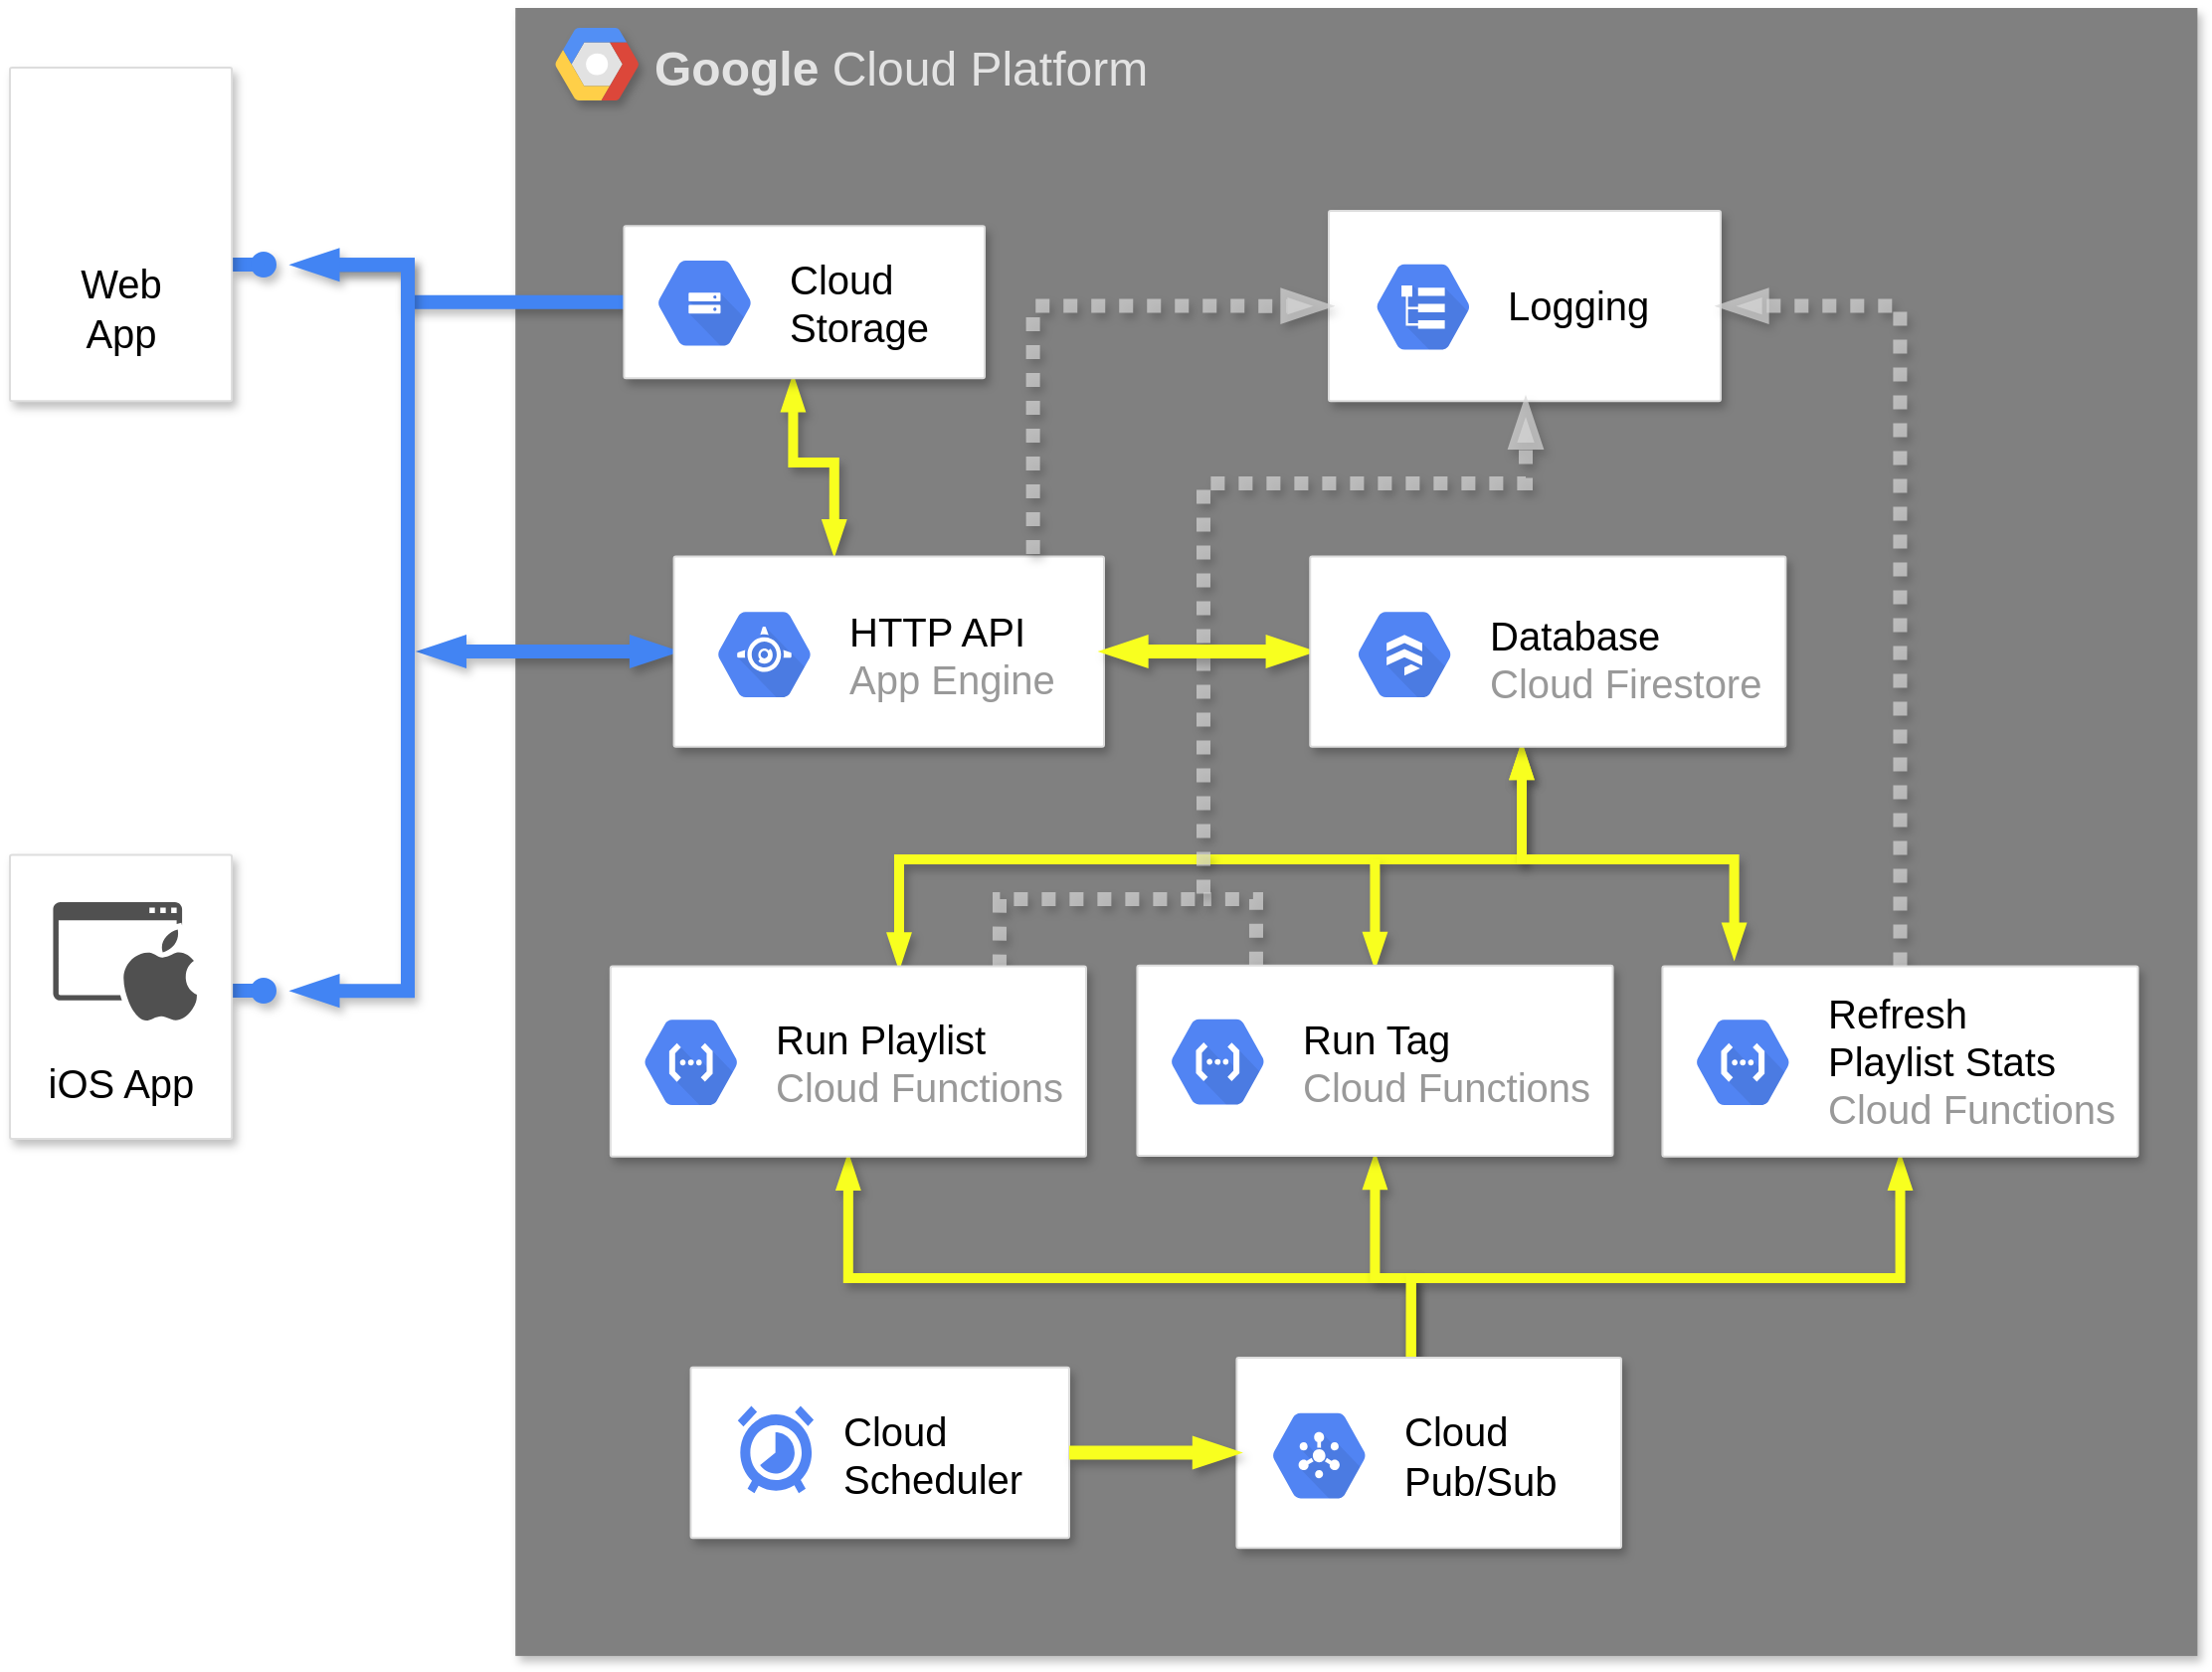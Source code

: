 <mxfile version="14.2.5" type="device"><diagram id="f106602c-feb2-e66a-4537-3a34d633f6aa" name="Page-1"><mxGraphModel dx="1718" dy="970" grid="1" gridSize="10" guides="1" tooltips="1" connect="1" arrows="1" fold="1" page="1" pageScale="1" pageWidth="1654" pageHeight="1169" background="#ffffff" math="0" shadow="0"><root><mxCell id="0"/><mxCell id="1" parent="0"/><mxCell id="14" value="&lt;font color=&quot;#e3e3e3&quot;&gt;&lt;b style=&quot;font-size: 24px&quot;&gt;Google &lt;/b&gt;Cloud Platform&lt;/font&gt;" style="strokeColor=none;shadow=1;gradientColor=none;fontSize=24;align=left;spacing=10;fontColor=#717171;9E9E9E;verticalAlign=top;spacingTop=2;fontStyle=0;spacingLeft=60;html=1;fillColor=#808080;" parent="1" vertex="1"><mxGeometry x="314.11" y="50" width="845.58" height="828.44" as="geometry"/></mxCell><mxCell id="15" value="" style="shape=mxgraph.gcp2.google_cloud_platform;fillColor=#F6F6F6;strokeColor=none;shadow=1;gradientColor=none;aspect=fixed;" parent="14" vertex="1"><mxGeometry width="42" height="36.53" relative="1" as="geometry"><mxPoint x="20" y="10" as="offset"/></mxGeometry></mxCell><mxCell id="8lsALIDaT8kiG6ihRraC-82" value="" style="group" parent="14" vertex="1" connectable="0"><mxGeometry x="88.173" y="683.397" width="190.214" height="85.703" as="geometry"/></mxCell><mxCell id="8lsALIDaT8kiG6ihRraC-85" value="" style="group" parent="8lsALIDaT8kiG6ihRraC-82" vertex="1" connectable="0"><mxGeometry width="190.214" height="85.703" as="geometry"/></mxCell><mxCell id="8lsALIDaT8kiG6ihRraC-83" value="" style="strokeColor=#dddddd;fillColor=#ffffff;shadow=1;strokeWidth=1;rounded=1;absoluteArcSize=1;arcSize=2;fontSize=14;fontColor=#808080;align=left;html=1;" parent="8lsALIDaT8kiG6ihRraC-85" vertex="1"><mxGeometry width="190.214" height="85.703" as="geometry"/></mxCell><mxCell id="8lsALIDaT8kiG6ihRraC-81" value="&lt;div style=&quot;font-size: 20px&quot;&gt;&lt;font style=&quot;font-size: 20px&quot; color=&quot;#000000&quot;&gt;Cloud &lt;br&gt;&lt;/font&gt;&lt;/div&gt;&lt;div style=&quot;font-size: 20px&quot;&gt;&lt;font style=&quot;font-size: 20px&quot; color=&quot;#000000&quot;&gt;Scheduler&lt;/font&gt;&lt;/div&gt;" style="html=1;fillColor=#5184F3;strokeColor=none;verticalAlign=middle;labelPosition=right;verticalLabelPosition=middle;align=left;fontSize=11;fontStyle=0;fontColor=#999999;shape=mxgraph.gcp2.cloud_scheduler;aspect=fixed;spacing=15;spacingBottom=0;spacingTop=4;" parent="8lsALIDaT8kiG6ihRraC-85" vertex="1"><mxGeometry x="23.604" y="19.365" width="38.158" height="43.881" as="geometry"/></mxCell><mxCell id="mxO5QfccDcVg1GCDHjr2-19" value="" style="fontSize=12;html=1;endArrow=blockThin;endFill=1;rounded=0;strokeWidth=5;endSize=4;startSize=4;dashed=0;startArrow=blockThin;startFill=1;edgeStyle=orthogonalEdgeStyle;exitX=0.5;exitY=1;exitDx=0;exitDy=0;strokeColor=#F8FF1F;shadow=1;" parent="14" edge="1"><mxGeometry x="-437.39" y="-111.56" width="100" as="geometry"><mxPoint x="139.61" y="186.11" as="sourcePoint"/><mxPoint x="160.267" y="274.128" as="targetPoint"/><Array as="points"><mxPoint x="139.61" y="228.44"/><mxPoint x="160.61" y="228.44"/></Array></mxGeometry></mxCell><mxCell id="mxO5QfccDcVg1GCDHjr2-24" value="" style="fontSize=12;html=1;endArrow=blockThin;endFill=1;rounded=0;strokeWidth=5;endSize=4;startSize=4;dashed=0;startArrow=blockThin;startFill=1;edgeStyle=orthogonalEdgeStyle;strokeColor=#F8FF1F;shadow=1;" parent="14" edge="1"><mxGeometry x="-437.39" y="-111.56" width="100" as="geometry"><mxPoint x="192.89" y="481.757" as="sourcePoint"/><mxPoint x="505.89" y="371" as="targetPoint"/><Array as="points"><mxPoint x="192.89" y="428"/><mxPoint x="505.89" y="428"/><mxPoint x="505.89" y="371"/></Array></mxGeometry></mxCell><mxCell id="mxO5QfccDcVg1GCDHjr2-25" value="" style="fontSize=12;html=1;endArrow=blockThin;endFill=1;rounded=0;strokeWidth=5;endSize=4;startSize=4;dashed=0;startArrow=blockThin;startFill=1;edgeStyle=orthogonalEdgeStyle;exitX=0.151;exitY=-0.051;exitDx=0;exitDy=0;exitPerimeter=0;strokeColor=#F8FF1F;shadow=1;" parent="14" edge="1"><mxGeometry x="-437.39" y="-111.56" width="100" as="geometry"><mxPoint x="612.707" y="476.88" as="sourcePoint"/><mxPoint x="505.89" y="371" as="targetPoint"/><Array as="points"><mxPoint x="612.89" y="428"/><mxPoint x="505.89" y="428"/><mxPoint x="505.89" y="371"/></Array></mxGeometry></mxCell><mxCell id="mxO5QfccDcVg1GCDHjr2-26" value="" style="fontSize=12;html=1;endArrow=none;endFill=0;rounded=0;strokeWidth=5;endSize=4;startSize=4;dashed=0;startArrow=blockThin;startFill=1;edgeStyle=orthogonalEdgeStyle;exitX=0.5;exitY=0;exitDx=0;exitDy=0;strokeColor=#F8FF1F;shadow=1;" parent="14" edge="1"><mxGeometry width="100" relative="1" as="geometry"><mxPoint x="432.139" y="481.437" as="sourcePoint"/><mxPoint x="431.89" y="428" as="targetPoint"/><Array as="points"><mxPoint x="432" y="428"/></Array></mxGeometry></mxCell><mxCell id="mxO5QfccDcVg1GCDHjr2-27" value="" style="fontSize=12;html=1;endArrow=blockThin;endFill=1;rounded=0;strokeWidth=5;endSize=4;startSize=4;dashed=0;startArrow=none;startFill=0;edgeStyle=orthogonalEdgeStyle;entryX=0.5;entryY=1;entryDx=0;entryDy=0;exitX=0.5;exitY=0;exitDx=0;exitDy=0;strokeColor=#F8FF1F;shadow=1;" parent="14" edge="1"><mxGeometry x="-437.39" y="-111.56" width="100" as="geometry"><mxPoint x="450.269" y="678.438" as="sourcePoint"/><mxPoint x="167.339" y="577.382" as="targetPoint"/><Array as="points"><mxPoint x="450.61" y="638.44"/><mxPoint x="167.61" y="638.44"/></Array></mxGeometry></mxCell><mxCell id="mxO5QfccDcVg1GCDHjr2-28" value="" style="fontSize=12;html=1;endArrow=blockThin;endFill=1;rounded=0;strokeWidth=5;endSize=4;startSize=4;dashed=0;startArrow=none;startFill=0;edgeStyle=orthogonalEdgeStyle;entryX=0.5;entryY=1;entryDx=0;entryDy=0;exitX=0.5;exitY=0;exitDx=0;exitDy=0;strokeColor=#F8FF1F;shadow=1;" parent="14" edge="1"><mxGeometry width="100" relative="1" as="geometry"><mxPoint x="450.269" y="678.438" as="sourcePoint"/><mxPoint x="432.139" y="577.062" as="targetPoint"/><Array as="points"><mxPoint x="450.61" y="638.44"/><mxPoint x="432.61" y="638.44"/></Array></mxGeometry></mxCell><mxCell id="mxO5QfccDcVg1GCDHjr2-29" value="" style="fontSize=12;html=1;endArrow=blockThin;endFill=1;rounded=0;strokeWidth=5;endSize=4;startSize=4;dashed=0;startArrow=none;startFill=0;edgeStyle=orthogonalEdgeStyle;entryX=0.5;entryY=1;entryDx=0;entryDy=0;exitX=0.5;exitY=0;exitDx=0;exitDy=0;strokeColor=#F8FF1F;shadow=1;" parent="14" edge="1"><mxGeometry x="-437.39" y="-111.56" width="100" as="geometry"><mxPoint x="450.269" y="678.438" as="sourcePoint"/><mxPoint x="696.14" y="577.382" as="targetPoint"/><Array as="points"><mxPoint x="450.61" y="638.44"/><mxPoint x="696.61" y="638.44"/></Array></mxGeometry></mxCell><mxCell id="s_s0l-k6nuG59X-f9sbi-23" style="edgeStyle=orthogonalEdgeStyle;rounded=0;orthogonalLoop=1;jettySize=auto;html=1;startArrow=none;startFill=0;endArrow=none;endFill=0;strokeWidth=7;dashed=1;opacity=70;dashPattern=1 1;exitX=0.25;exitY=0;exitDx=0;exitDy=0;strokeColor=#D6D6D6;shadow=1;" parent="1" source="s_s0l-k6nuG59X-f9sbi-19" edge="1"><mxGeometry relative="1" as="geometry"><mxPoint x="567.471" y="542.809" as="sourcePoint"/><Array as="points"><mxPoint x="686.72" y="498.44"/></Array><mxPoint x="660" y="498" as="targetPoint"/></mxGeometry></mxCell><mxCell id="s_s0l-k6nuG59X-f9sbi-19" value="" style="strokeColor=#dddddd;shadow=1;strokeWidth=1;rounded=1;absoluteArcSize=1;arcSize=2;fillColor=#ffffff;" parent="1" vertex="1"><mxGeometry x="626.718" y="531.437" width="239.063" height="95.625" as="geometry"/></mxCell><mxCell id="s_s0l-k6nuG59X-f9sbi-20" value="&lt;div style=&quot;font-size: 20px&quot;&gt;&lt;font color=&quot;#000000&quot; style=&quot;font-size: 20px&quot;&gt;Run Tag&lt;/font&gt;&lt;/div&gt;&lt;div style=&quot;font-size: 20px&quot;&gt;&lt;font style=&quot;font-size: 20px&quot;&gt;Cloud Functions&lt;/font&gt;&lt;/div&gt;" style="dashed=0;connectable=0;html=1;fillColor=#5184F3;strokeColor=none;shape=mxgraph.gcp2.hexIcon;prIcon=cloud_functions;part=1;labelPosition=right;verticalLabelPosition=middle;align=left;verticalAlign=middle;spacingLeft=5;fontColor=#999999;fontSize=12;aspect=fixed;" parent="s_s0l-k6nuG59X-f9sbi-19" vertex="1"><mxGeometry y="0.5" width="71" height="63.03" relative="1" as="geometry"><mxPoint x="5" y="-31" as="offset"/></mxGeometry></mxCell><mxCell id="5" value="" style="edgeStyle=elbowEdgeStyle;fontSize=12;html=1;endArrow=oval;endFill=1;rounded=0;strokeWidth=7;endSize=6;startSize=4;dashed=0;elbow=vertical;strokeColor=#4284F3;shadow=1;" parent="1" edge="1"><mxGeometry x="-123.28" y="-61.56" width="100" as="geometry"><mxPoint x="171.564" y="179.022" as="sourcePoint"/><mxPoint x="187.502" y="179.096" as="targetPoint"/></mxGeometry></mxCell><mxCell id="11" value="" style="edgeStyle=elbowEdgeStyle;fontSize=12;html=1;endArrow=oval;endFill=1;rounded=0;strokeWidth=7;endSize=6;startSize=4;dashed=0;elbow=vertical;strokeColor=#4284F3;shadow=1;" parent="1" edge="1"><mxGeometry x="-123.28" y="-61.56" width="100" as="geometry"><mxPoint x="171.564" y="544.048" as="sourcePoint"/><mxPoint x="187.502" y="544.065" as="targetPoint"/><Array as="points"/></mxGeometry></mxCell><mxCell id="3" value="&lt;font style=&quot;font-size: 20px&quot; color=&quot;#000000&quot;&gt;Web&lt;br&gt;App&lt;/font&gt;" style="strokeColor=#dddddd;fillColor=#ffffff;shadow=1;strokeWidth=1;rounded=1;absoluteArcSize=1;arcSize=2;labelPosition=center;verticalLabelPosition=middle;align=center;verticalAlign=bottom;spacingLeft=0;fontColor=#999999;fontSize=17;whiteSpace=wrap;spacingBottom=2;html=1;spacing=20;spacingTop=0;" parent="1" vertex="1"><mxGeometry x="60" y="80" width="111.56" height="167.63" as="geometry"/></mxCell><mxCell id="9" value="&lt;font style=&quot;font-size: 20px&quot; color=&quot;#000000&quot;&gt;iOS App&lt;/font&gt;" style="strokeColor=#dddddd;fillColor=#ffffff;shadow=1;strokeWidth=1;rounded=1;absoluteArcSize=1;arcSize=2;labelPosition=center;verticalLabelPosition=middle;align=center;verticalAlign=bottom;spacingLeft=0;fontColor=#999999;fontSize=17;whiteSpace=wrap;spacingBottom=2;html=1;spacing=13;" parent="1" vertex="1"><mxGeometry x="60" y="475.76" width="111.56" height="142.68" as="geometry"/></mxCell><mxCell id="8lsALIDaT8kiG6ihRraC-35" value="" style="fontSize=12;html=1;endArrow=blockThin;endFill=1;rounded=0;strokeWidth=7;endSize=4;startSize=4;dashed=0;startArrow=blockThin;startFill=1;edgeStyle=orthogonalEdgeStyle;exitX=0;exitY=0.5;exitDx=0;exitDy=0;strokeColor=#4284F3;shadow=1;" parent="1" source="8lsALIDaT8kiG6ihRraC-119" edge="1"><mxGeometry x="-123.28" y="-61.56" width="100" as="geometry"><mxPoint x="410.132" y="434.536" as="sourcePoint"/><mxPoint x="267.189" y="373.534" as="targetPoint"/><Array as="points"><mxPoint x="330" y="374"/><mxPoint x="330" y="374"/></Array></mxGeometry></mxCell><mxCell id="8lsALIDaT8kiG6ihRraC-73" value="" style="strokeColor=#dddddd;shadow=1;strokeWidth=1;rounded=1;absoluteArcSize=1;arcSize=2;" parent="1" vertex="1"><mxGeometry x="723" y="152" width="197" height="95.63" as="geometry"/></mxCell><mxCell id="8lsALIDaT8kiG6ihRraC-74" value="&lt;font style=&quot;font-size: 20px&quot; color=&quot;#000000&quot;&gt;Logging&lt;/font&gt;" style="dashed=0;connectable=0;html=1;fillColor=#5184F3;strokeColor=none;shape=mxgraph.gcp2.hexIcon;prIcon=logging;part=1;labelPosition=right;verticalLabelPosition=middle;align=left;verticalAlign=middle;spacingLeft=5;fontColor=#999999;fontSize=17;aspect=fixed;" parent="8lsALIDaT8kiG6ihRraC-73" vertex="1"><mxGeometry y="0.5" width="71" height="63.03" relative="1" as="geometry"><mxPoint x="12" y="-31" as="offset"/></mxGeometry></mxCell><mxCell id="8lsALIDaT8kiG6ihRraC-109" style="edgeStyle=orthogonalEdgeStyle;rounded=0;orthogonalLoop=1;jettySize=auto;html=1;startArrow=none;startFill=0;endArrow=blockThin;endFill=1;strokeWidth=7;dashed=1;opacity=70;dashPattern=1 1;exitX=0.818;exitY=0.011;exitDx=0;exitDy=0;exitPerimeter=0;strokeColor=#D6D6D6;shadow=1;" parent="1" source="6oZrSNU-p5ZtY50Uz7h8-22" target="8lsALIDaT8kiG6ihRraC-73" edge="1"><mxGeometry x="-123.28" y="-61.56" as="geometry"><mxPoint x="633.752" y="475.534" as="sourcePoint"/><Array as="points"><mxPoint x="558" y="498"/><mxPoint x="660" y="498"/><mxPoint x="660" y="289"/><mxPoint x="822" y="289"/></Array></mxGeometry></mxCell><mxCell id="8lsALIDaT8kiG6ihRraC-110" style="edgeStyle=orthogonalEdgeStyle;rounded=0;orthogonalLoop=1;jettySize=auto;html=1;entryX=1;entryY=0.5;entryDx=0;entryDy=0;startArrow=none;startFill=0;endArrow=blockThin;endFill=1;strokeWidth=7;dashed=1;opacity=70;dashPattern=1 1;exitX=0.5;exitY=0;exitDx=0;exitDy=0;strokeColor=#D6D6D6;shadow=1;" parent="1" source="8lsALIDaT8kiG6ihRraC-126" target="8lsALIDaT8kiG6ihRraC-73" edge="1"><mxGeometry x="-123.28" y="-61.56" as="geometry"><mxPoint x="985.72" y="508.44" as="sourcePoint"/><mxPoint x="769.221" y="263.565" as="targetPoint"/><Array as="points"><mxPoint x="1009.72" y="199.44"/></Array></mxGeometry></mxCell><mxCell id="8lsALIDaT8kiG6ihRraC-111" value="" style="fontSize=12;html=1;endArrow=none;endFill=0;rounded=0;strokeWidth=7;endSize=4;startSize=4;dashed=0;startArrow=none;startFill=0;edgeStyle=orthogonalEdgeStyle;entryX=0;entryY=0.5;entryDx=0;entryDy=0;strokeColor=#4284F3;shadow=1;" parent="1" target="Wl9pw2wOJoJ1_Y7RP210-21" edge="1"><mxGeometry x="-123.28" y="-61.56" width="100" as="geometry"><mxPoint x="219.377" y="179.096" as="sourcePoint"/><mxPoint x="372.727" y="179.686" as="targetPoint"/><Array as="points"><mxPoint x="260" y="179"/><mxPoint x="260" y="198"/></Array></mxGeometry></mxCell><mxCell id="8lsALIDaT8kiG6ihRraC-119" value="" style="strokeColor=#dddddd;shadow=1;strokeWidth=1;rounded=1;absoluteArcSize=1;arcSize=2;fillColor=#ffffff;" parent="1" vertex="1"><mxGeometry x="393.8" y="325.72" width="216.2" height="95.63" as="geometry"/></mxCell><mxCell id="8lsALIDaT8kiG6ihRraC-120" value="&lt;font style=&quot;font-size: 20px&quot;&gt;&lt;font style=&quot;font-size: 20px&quot; color=&quot;#000000&quot;&gt;HTTP API&lt;/font&gt;&lt;font style=&quot;font-size: 20px&quot;&gt;&lt;br&gt;App Engine&lt;/font&gt;&lt;/font&gt;" style="dashed=0;connectable=0;html=1;fillColor=#5184F3;strokeColor=none;shape=mxgraph.gcp2.hexIcon;prIcon=app_engine;part=1;labelPosition=right;verticalLabelPosition=middle;align=left;verticalAlign=middle;spacingLeft=5;fontColor=#999999;fontSize=12;aspect=fixed;" parent="8lsALIDaT8kiG6ihRraC-119" vertex="1"><mxGeometry y="0.5" width="71" height="63.03" relative="1" as="geometry"><mxPoint x="10" y="-30" as="offset"/></mxGeometry></mxCell><mxCell id="8lsALIDaT8kiG6ihRraC-105" value="" style="fontSize=12;html=1;endArrow=blockThin;endFill=1;rounded=0;strokeWidth=7;endSize=4;startSize=4;dashed=0;startArrow=blockThin;startFill=1;edgeStyle=orthogonalEdgeStyle;exitX=0;exitY=0.5;exitDx=0;exitDy=0;entryX=1;entryY=0.5;entryDx=0;entryDy=0;strokeColor=#F8FF1F;shadow=1;" parent="1" source="8lsALIDaT8kiG6ihRraC-124" target="8lsALIDaT8kiG6ihRraC-119" edge="1"><mxGeometry x="-123.28" y="-61.56" width="100" as="geometry"><mxPoint x="665.132" y="373.973" as="sourcePoint"/><mxPoint x="584.346" y="373.534" as="targetPoint"/><Array as="points"><mxPoint x="660" y="374"/><mxPoint x="660" y="374"/></Array></mxGeometry></mxCell><mxCell id="8lsALIDaT8kiG6ihRraC-124" value="" style="strokeColor=#dddddd;shadow=1;strokeWidth=1;rounded=1;absoluteArcSize=1;arcSize=2;fillColor=#ffffff;" parent="1" vertex="1"><mxGeometry x="713.627" y="325.721" width="239.063" height="95.625" as="geometry"/></mxCell><mxCell id="8lsALIDaT8kiG6ihRraC-125" value="&lt;font style=&quot;font-size: 20px&quot;&gt;&lt;font style=&quot;font-size: 20px&quot; color=&quot;#000000&quot;&gt;Database&lt;/font&gt;&lt;font style=&quot;font-size: 20px&quot;&gt;&lt;br&gt;Cloud Firestore&lt;/font&gt;&lt;/font&gt;" style="dashed=0;connectable=0;html=1;fillColor=#5184F3;strokeColor=none;shape=mxgraph.gcp2.hexIcon;prIcon=cloud_firestore;part=1;labelPosition=right;verticalLabelPosition=middle;align=left;verticalAlign=middle;spacingLeft=5;fontColor=#999999;fontSize=12;aspect=fixed;spacingTop=4;" parent="8lsALIDaT8kiG6ihRraC-124" vertex="1"><mxGeometry y="0.5" width="71" height="63.03" relative="1" as="geometry"><mxPoint x="12" y="-30" as="offset"/></mxGeometry></mxCell><mxCell id="8lsALIDaT8kiG6ihRraC-126" value="" style="strokeColor=#dddddd;shadow=1;strokeWidth=1;rounded=1;absoluteArcSize=1;arcSize=2;fillColor=#ffffff;" parent="1" vertex="1"><mxGeometry x="890.718" y="531.757" width="239.063" height="95.625" as="geometry"/></mxCell><mxCell id="8lsALIDaT8kiG6ihRraC-127" value="&lt;div style=&quot;font-size: 20px&quot;&gt;&lt;font color=&quot;#000000&quot; style=&quot;font-size: 20px&quot;&gt;Refresh&amp;nbsp;&lt;/font&gt;&lt;/div&gt;&lt;div style=&quot;font-size: 20px&quot;&gt;&lt;font color=&quot;#000000&quot; style=&quot;font-size: 20px&quot;&gt;Playlist Stats&lt;/font&gt;&lt;/div&gt;&lt;font style=&quot;font-size: 20px&quot;&gt;Cloud Functions&lt;/font&gt;" style="dashed=0;connectable=0;html=1;fillColor=#5184F3;strokeColor=none;shape=mxgraph.gcp2.hexIcon;prIcon=cloud_functions;part=1;labelPosition=right;verticalLabelPosition=middle;align=left;verticalAlign=middle;spacingLeft=5;fontColor=#999999;fontSize=17;aspect=fixed;" parent="8lsALIDaT8kiG6ihRraC-126" vertex="1"><mxGeometry y="0.5" width="71" height="63.03" relative="1" as="geometry"><mxPoint x="5" y="-31" as="offset"/></mxGeometry></mxCell><mxCell id="6oZrSNU-p5ZtY50Uz7h8-19" value="" style="strokeColor=#dddddd;shadow=1;strokeWidth=1;rounded=1;absoluteArcSize=1;arcSize=2;fillColor=#ffffff;" parent="1" vertex="1"><mxGeometry x="676.72" y="728.44" width="193.28" height="95.63" as="geometry"/></mxCell><mxCell id="6oZrSNU-p5ZtY50Uz7h8-20" value="&lt;font style=&quot;font-size: 20px&quot; color=&quot;#000000&quot;&gt;Cloud&lt;br&gt;Pub/Sub&lt;/font&gt;" style="dashed=0;connectable=0;html=1;fillColor=#5184F3;strokeColor=none;shape=mxgraph.gcp2.hexIcon;prIcon=cloud_pubsub;part=1;labelPosition=right;verticalLabelPosition=middle;align=left;verticalAlign=middle;spacingLeft=5;fontColor=#999999;fontSize=17;aspect=fixed;" parent="6oZrSNU-p5ZtY50Uz7h8-19" vertex="1"><mxGeometry y="0.5" width="71" height="63.03" relative="1" as="geometry"><mxPoint x="6" y="-30" as="offset"/></mxGeometry></mxCell><mxCell id="6oZrSNU-p5ZtY50Uz7h8-22" value="" style="strokeColor=#dddddd;shadow=1;strokeWidth=1;rounded=1;absoluteArcSize=1;arcSize=2;fillColor=#ffffff;" parent="1" vertex="1"><mxGeometry x="361.918" y="531.757" width="239.063" height="95.625" as="geometry"/></mxCell><mxCell id="6oZrSNU-p5ZtY50Uz7h8-23" value="&lt;div style=&quot;font-size: 20px&quot;&gt;&lt;font color=&quot;#000000&quot; style=&quot;font-size: 20px&quot;&gt;Run Playlist&lt;/font&gt;&lt;/div&gt;&lt;div style=&quot;font-size: 20px&quot;&gt;&lt;font style=&quot;font-size: 20px&quot;&gt;Cloud Functions&lt;/font&gt;&lt;/div&gt;" style="dashed=0;connectable=0;html=1;fillColor=#5184F3;strokeColor=none;shape=mxgraph.gcp2.hexIcon;prIcon=cloud_functions;part=1;labelPosition=right;verticalLabelPosition=middle;align=left;verticalAlign=middle;spacingLeft=5;fontColor=#999999;fontSize=12;aspect=fixed;" parent="6oZrSNU-p5ZtY50Uz7h8-22" vertex="1"><mxGeometry y="0.5" width="71" height="63.03" relative="1" as="geometry"><mxPoint x="5" y="-31" as="offset"/></mxGeometry></mxCell><mxCell id="6oZrSNU-p5ZtY50Uz7h8-30" value="" style="fontSize=12;html=1;endArrow=blockThin;endFill=1;rounded=0;strokeWidth=7;endSize=4;startSize=4;dashed=0;startArrow=none;startFill=0;edgeStyle=orthogonalEdgeStyle;entryX=0;entryY=0.5;entryDx=0;entryDy=0;exitX=1;exitY=0.5;exitDx=0;exitDy=0;strokeColor=#F8FF1F;shadow=1;" parent="1" source="8lsALIDaT8kiG6ihRraC-83" target="6oZrSNU-p5ZtY50Uz7h8-19" edge="1"><mxGeometry x="-123.28" y="-61.56" width="100" as="geometry"><mxPoint x="503.064" y="879.846" as="sourcePoint"/><mxPoint x="974.815" y="838.409" as="targetPoint"/></mxGeometry></mxCell><mxCell id="6oZrSNU-p5ZtY50Uz7h8-35" style="edgeStyle=orthogonalEdgeStyle;rounded=0;orthogonalLoop=1;jettySize=auto;html=1;exitX=0.835;exitY=-0.013;exitDx=0;exitDy=0;entryX=0;entryY=0.5;entryDx=0;entryDy=0;startArrow=none;startFill=0;endArrow=blockThin;endFill=1;strokeWidth=7;dashed=1;opacity=70;dashPattern=1 1;exitPerimeter=0;strokeColor=#D6D6D6;shadow=1;" parent="1" source="8lsALIDaT8kiG6ihRraC-119" target="8lsALIDaT8kiG6ihRraC-73" edge="1"><mxGeometry x="-123.28" y="-61.56" as="geometry"><mxPoint x="702.283" y="491.471" as="sourcePoint"/><mxPoint x="769.221" y="263.565" as="targetPoint"/><Array as="points"><mxPoint x="574" y="200"/></Array></mxGeometry></mxCell><mxCell id="Wl9pw2wOJoJ1_Y7RP210-19" value="" style="shape=image;html=1;verticalAlign=top;verticalLabelPosition=bottom;labelBackgroundColor=#ffffff;imageAspect=0;aspect=fixed;image=https://cdn3.iconfinder.com/data/icons/linecons-free-vector-icons-pack/32/world-128.png" parent="1" vertex="1"><mxGeometry x="87.84" y="104" width="60" height="60" as="geometry"/></mxCell><mxCell id="Wl9pw2wOJoJ1_Y7RP210-20" value="" style="pointerEvents=1;shadow=0;dashed=0;html=1;strokeColor=none;fillColor=#505050;labelPosition=center;verticalLabelPosition=bottom;verticalAlign=top;outlineConnect=0;align=center;shape=mxgraph.office.concepts.application_ios;aspect=fixed;" parent="1" vertex="1"><mxGeometry x="81.72" y="499.44" width="72.25" height="60" as="geometry"/></mxCell><mxCell id="Wl9pw2wOJoJ1_Y7RP210-21" value="" style="strokeColor=#dddddd;shadow=1;strokeWidth=1;rounded=1;absoluteArcSize=1;arcSize=2;" parent="1" vertex="1"><mxGeometry x="368.72" y="159.67" width="181.28" height="76.44" as="geometry"/></mxCell><mxCell id="Wl9pw2wOJoJ1_Y7RP210-22" value="&lt;font style=&quot;font-size: 20px&quot; color=&quot;#000000&quot;&gt;Cloud&lt;br&gt;Storage&lt;/font&gt;" style="dashed=0;connectable=0;html=1;fillColor=#5184F3;strokeColor=none;shape=mxgraph.gcp2.hexIcon;prIcon=cloud_storage;part=1;labelPosition=right;verticalLabelPosition=middle;align=left;verticalAlign=middle;spacingLeft=5;fontColor=#999999;fontSize=12;aspect=fixed;" parent="Wl9pw2wOJoJ1_Y7RP210-21" vertex="1"><mxGeometry y="0.5" width="71.12" height="63" relative="1" as="geometry"><mxPoint x="5" y="-31" as="offset"/></mxGeometry></mxCell><mxCell id="19" value="" style="fontSize=12;html=1;endArrow=blockThin;endFill=1;rounded=0;strokeWidth=7;endSize=4;startSize=4;dashed=0;startArrow=blockThin;startFill=1;edgeStyle=orthogonalEdgeStyle;strokeColor=#4284F3;shadow=1;" parent="1" edge="1"><mxGeometry x="-123.28" y="-61.56" width="100" as="geometry"><mxPoint x="203.439" y="179.096" as="sourcePoint"/><mxPoint x="203.439" y="544.065" as="targetPoint"/><Array as="points"><mxPoint x="260" y="179"/><mxPoint x="260" y="544"/></Array></mxGeometry></mxCell></root></mxGraphModel></diagram></mxfile>